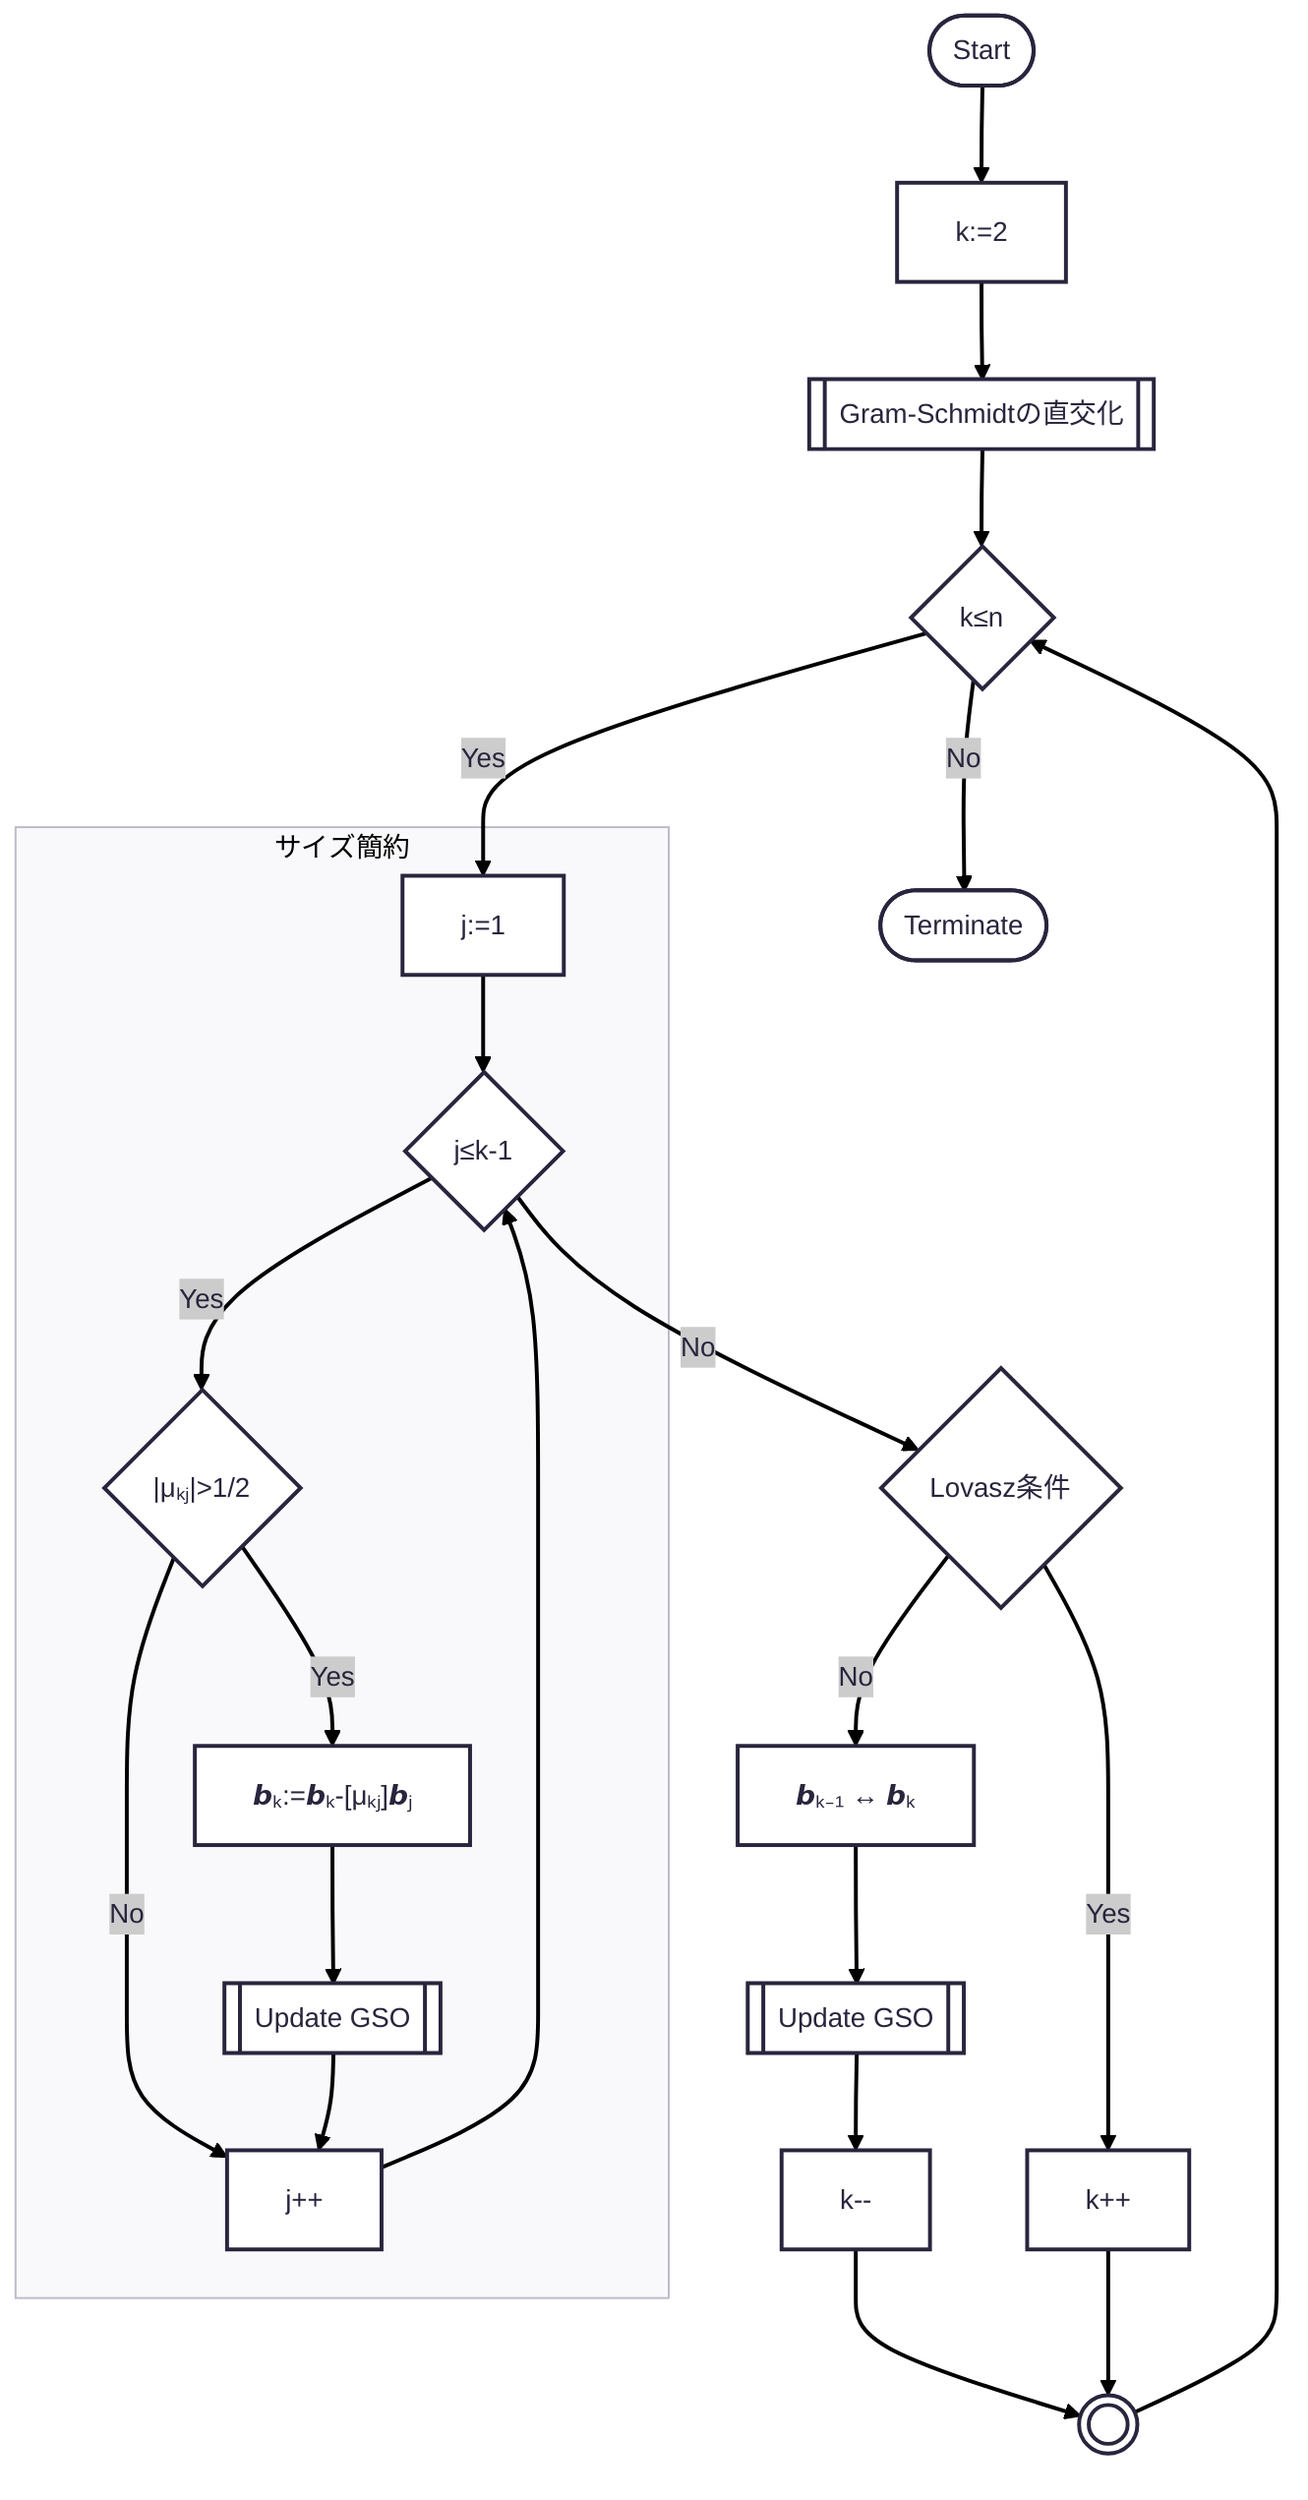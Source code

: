 ---

config:

  theme: redux

---

flowchart TD
    A(["Start"]) --> B["k:=2"]
    B --> BB[[Gram-Schmidtの直交化]]
    BB --> C{"k≤n"}
    C -- Yes --> D["j:=1"]
    subgraph サイズ簡約
        D --> E{"j≤k-1"}
        E -- Yes --> F{"|μₖⱼ|>1/2"}
        F -- Yes --> G["𝙗ₖ:=𝙗ₖ-[μₖⱼ]𝙗ⱼ"]
        G --> H[["Update GSO"]]
        F -- No --> I["j++"]
    end
    H --> I
    I --> E
    E -- No --> J{"Lovasz条件"}
    J -- No --> K["𝙗ₖ₋₁ ↔ 𝙗ₖ"]
    K --> L[["Update GSO"]]
    L --> M["k--"]
    J -- Yes --> N["k++"]
    M --> O(((" ")))
    N --> O(((" ")))
    O --> C
    C -- No --> P(["Terminate"])